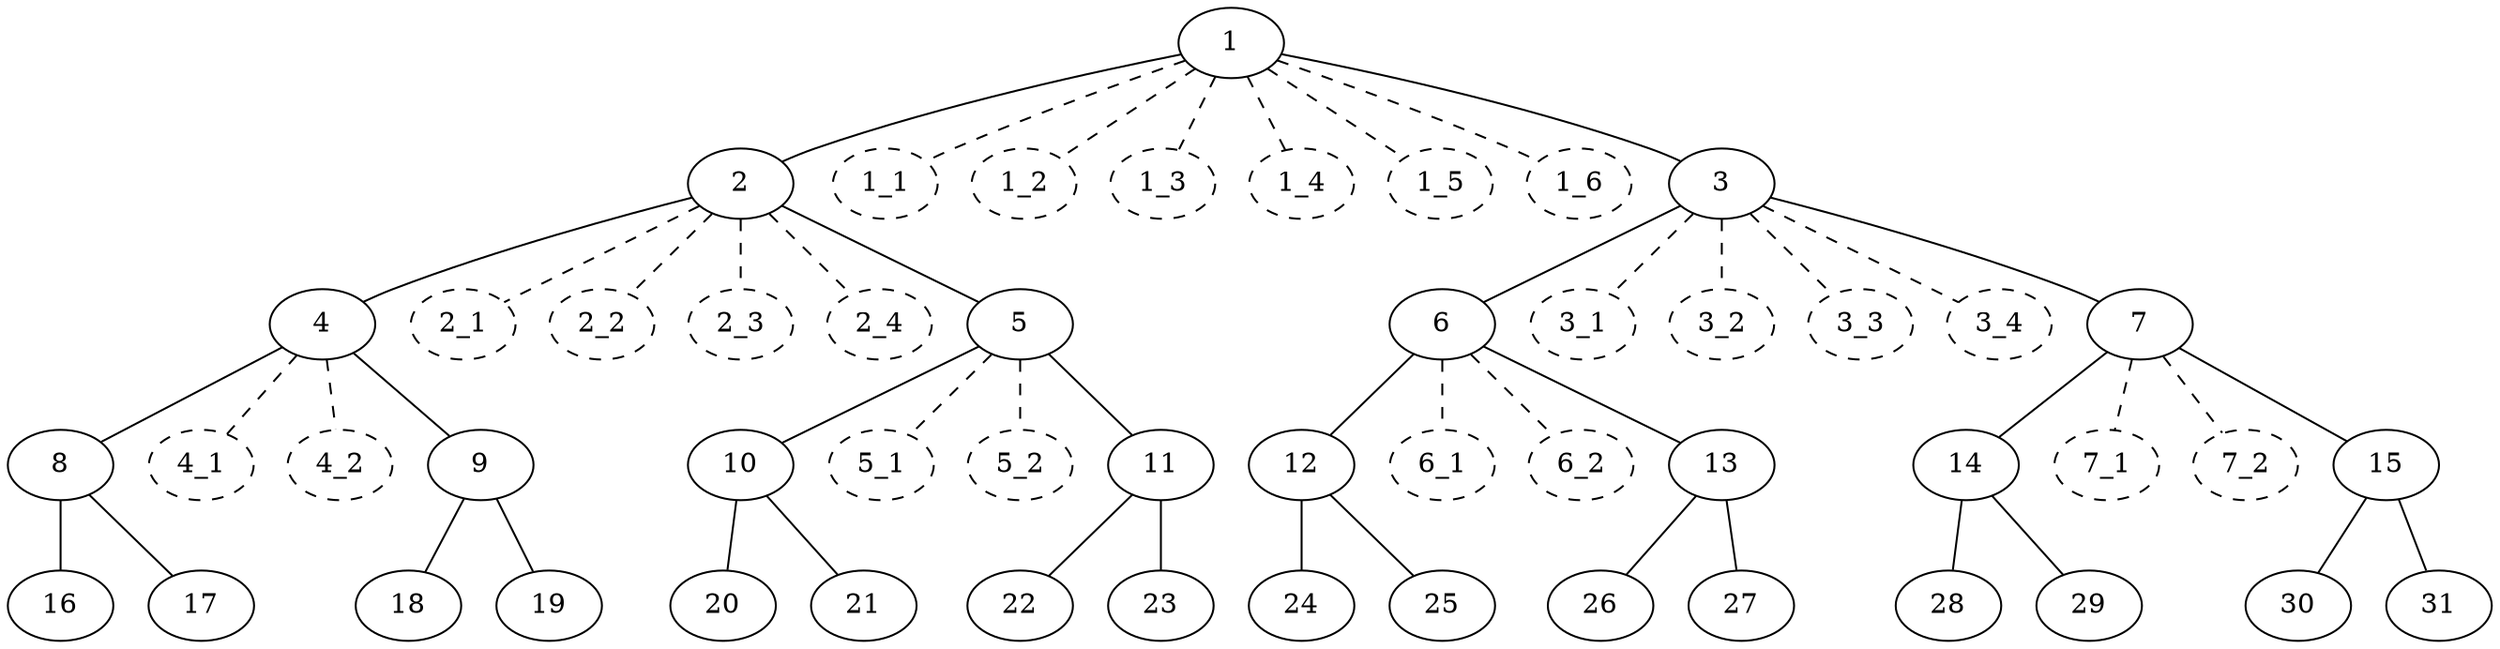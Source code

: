 graph tree {
    n1 [label = "1"];
    n2 [label = "2"];
    n1 -- n2;
    n1_1 [label = "1_1", width = .1, style = dashed];
    n1 -- n1_1 [style = dashed];
    n1_2 [label = "1_2", width = .1, style = dashed];
    n1 -- n1_2 [style = dashed];
    n1_3 [label = "1_3", width = .1, style = dashed];
    n1 -- n1_3 [style = dashed];
    n1_4 [label = "1_4", width = .1, style = dashed];
    n1 -- n1_4 [style = dashed];
    n1_5 [label = "1_5", width = .1, style = dashed];
    n1 -- n1_5 [style = dashed];
    n1_6 [label = "1_6", width = .1, style = dashed];
    n1 -- n1_6 [style = dashed];
    n3 [label = "3"];
    n1 -- n3;

    n4 [label = "4"];
    n2 -- n4;
    n2_1 [label = "2_1", width = .1, style = dashed]
    n2 -- n2_1 [style = dashed];
    n2_2 [label = "2_2", width = .1, style = dashed]
    n2 -- n2_2 [style = dashed];
    n2_3 [label = "2_3", width = .1, style = dashed]
    n2 -- n2_3 [style = dashed];
    n2_4 [label = "2_4", width = .1, style = dashed]
    n2 -- n2_4 [style = dashed];
    n5 [label = "5"];
    n2 -- n5;

    n6 [label = "6"];
    n3 -- n6;
    n3_1 [label = "3_1", width = .1, style = dashed]
    n3 -- n3_1 [style = dashed];
    n3_2 [label = "3_2", width = .1, style = dashed]
    n3 -- n3_2 [style = dashed];
    n3_3 [label = "3_3", width = .1, style = dashed]
    n3 -- n3_3 [style = dashed];
    n3_4 [label = "3_4", width = .1, style = dashed]
    n3 -- n3_4 [style = dashed];
    n7 [label = "7"];
    n3 -- n7;

    n8 [label = "8"];
    n4 -- n8;
    n4_1 [label = "4_1", width = .1, style = dashed]
    n4 -- n4_1 [style = dashed];
    n4_2 [label = "4_2", width = .1, style = dashed]
    n4 -- n4_2 [style = dashed];
    n9 [label = "9"];
    n4 -- n9;

    n10 [label = "10"];
    n5 -- n10;
    n5_1 [label = "5_1", width = .1, style = dashed]
    n5 -- n5_1 [style = dashed];
    n5_2 [label = "5_2", width = .1, style = dashed]
    n5 -- n5_2 [style = dashed];
    n11 [label = "11"];
    n5 -- n11;

    n12 [label = "12"];
    n6 -- n12;
    n6_1 [label = "6_1", width = .1, style = dashed]
    n6 -- n6_1 [style = dashed];
    n6_2 [label = "6_2", width = .1, style = dashed]
    n6 -- n6_2 [style = dashed];
    n13 [label = "13"];
    n6 -- n13;

    n14 [label = "14"];
    n7 -- n14;
    n7_1 [label = "7_1", width = .1, style = dashed]
    n7 -- n7_1 [style = dashed];
    n7_2 [label = "7_2", width = .1, style = dashed]
    n7 -- n7_2 [style = dashed];
    n15 [label = "15"];
    n7 -- n15;

    n16 [label = "16"];
    n8 -- n16;
    n17 [label = "17"];
    n8 -- n17;

    n18 [label = "18"];
    n9 -- n18
    n19 [label = "19"];
    n9 -- n19

    n20 [label = "20"];
    n10 -- n20
    n21 [label = "21"];
    n10 -- n21

    n22 [label = "22"];
    n11 -- n22
    n23 [label = "23"];
    n11 -- n23

    n24 [label = "24"];
    n12 -- n24
    n25 [label = "25"];
    n12 -- n25

    n26 [label = "26"];
    n13 -- n26
    n27 [label = "27"];
    n13 -- n27

    n28 [label = "28"];
    n14 -- n28
    n29 [label = "29"];
    n14 -- n29

    n30 [label = "30"];
    n15 -- n30;
    n31 [label = "31"];
    n15 -- n31;
}